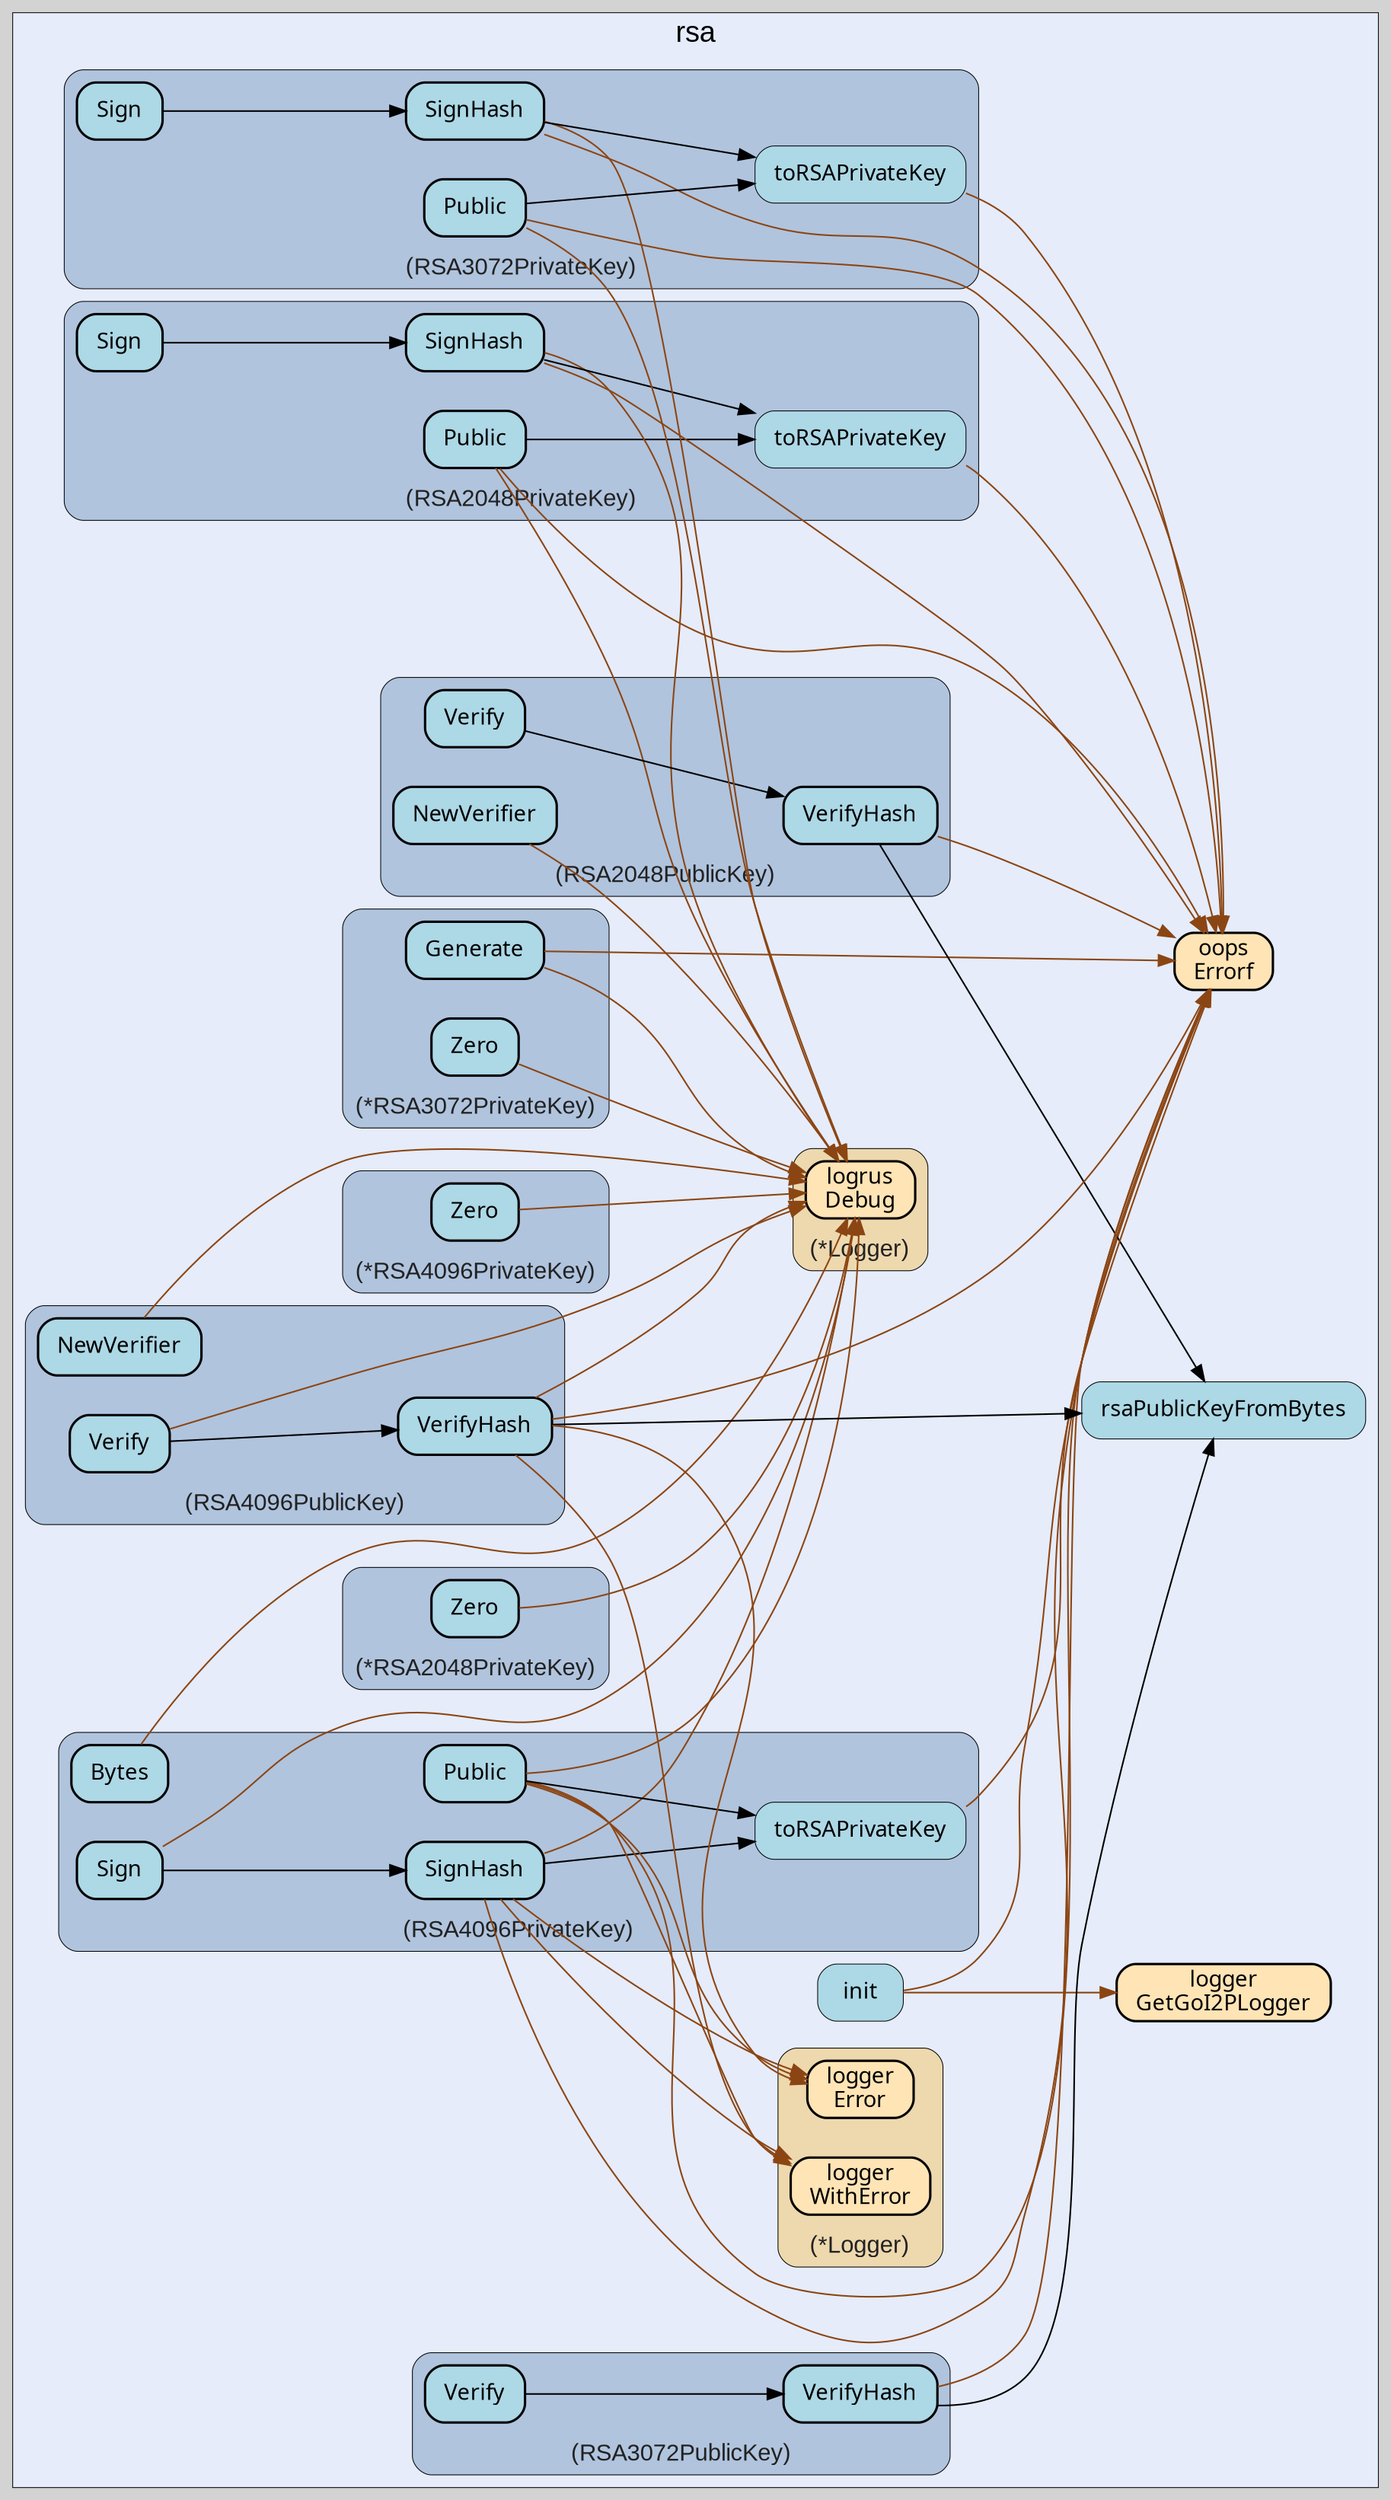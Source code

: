 digraph gocallvis {
    label="";
    labeljust="l";
    fontname="Arial";
    fontsize="14";
    rankdir="LR";
    bgcolor="lightgray";
    style="solid";
    penwidth="0.5";
    pad="0.0";
    nodesep="0.35";

    node [shape="box" style="filled,rounded" fillcolor="honeydew" fontname="Verdana" penwidth="1.0" margin="0.16,0.0"];
    edge [minlen="2"]

    subgraph "cluster_focus" {
        bgcolor="#e6ecfa";
label="rsa";
labelloc="t";
labeljust="c";
fontsize="18";
        
        "github.com/samber/oops.Errorf" [ fillcolor="moccasin" label="oops\nErrorf" penwidth="1.5" tooltip="github.com/samber/oops.Errorf | defined in oops.go:34" ]
        "github.com/go-i2p/crypto/rsa.rsaPublicKeyFromBytes" [ tooltip="github.com/go-i2p/crypto/rsa.rsaPublicKeyFromBytes | defined in utils.go:13" fillcolor="lightblue" label="rsaPublicKeyFromBytes" penwidth="0.5" ]
        "github.com/go-i2p/crypto/rsa.init" [ fillcolor="lightblue" label="init" penwidth="0.5" tooltip="github.com/go-i2p/crypto/rsa.init | defined in .:0\nat constants.go:10: calling [github.com/go-i2p/logger.GetGoI2PLogger]\nat constants.go:14: calling [github.com/samber/oops.Errorf]\nat constants.go:15: calling [github.com/samber/oops.Errorf]\nat constants.go:16: calling [github.com/samber/oops.Errorf]\nat constants.go:17: calling [github.com/samber/oops.Errorf]" ]
        "github.com/go-i2p/logger.GetGoI2PLogger" [ tooltip="github.com/go-i2p/logger.GetGoI2PLogger | defined in log.go:120" fillcolor="moccasin" label="logger\nGetGoI2PLogger" penwidth="1.5" ]
        
        subgraph "cluster_*github.com/go-i2p/crypto/rsa.RSA2048PrivateKey" {
        style="rounded,filled";
fillcolor="lightsteelblue";
label="(*RSA2048PrivateKey)";
penwidth="0.5";
fontsize="15";
fontcolor="#222222";
labelloc="b";
tooltip="type: *github.com/go-i2p/crypto/rsa.RSA2048PrivateKey";
        
        "(*github.com/go-i2p/crypto/rsa.RSA2048PrivateKey).Zero" [ fillcolor="lightblue" label="Zero" penwidth="1.5" tooltip="(*github.com/go-i2p/crypto/rsa.RSA2048PrivateKey).Zero | defined in rsa2048_private.go:78\nat rsa2048_private.go:83: calling [(*github.com/sirupsen/logrus.Logger).Debug]" ]
        
    }

        subgraph "cluster_*github.com/go-i2p/crypto/rsa.RSA3072PrivateKey" {
        fontsize="15";
fontcolor="#222222";
labelloc="b";
style="rounded,filled";
penwidth="0.5";
fillcolor="lightsteelblue";
label="(*RSA3072PrivateKey)";
tooltip="type: *github.com/go-i2p/crypto/rsa.RSA3072PrivateKey";
        
        "(*github.com/go-i2p/crypto/rsa.RSA3072PrivateKey).Zero" [ label="Zero" penwidth="1.5" tooltip="(*github.com/go-i2p/crypto/rsa.RSA3072PrivateKey).Zero | defined in rsa3072_private.go:84\nat rsa3072_private.go:89: calling [(*github.com/sirupsen/logrus.Logger).Debug]" fillcolor="lightblue" ]
        "(*github.com/go-i2p/crypto/rsa.RSA3072PrivateKey).Generate" [ fillcolor="lightblue" label="Generate" penwidth="1.5" tooltip="(*github.com/go-i2p/crypto/rsa.RSA3072PrivateKey).Generate | defined in rsa3072_private.go:123\nat rsa3072_private.go:149: calling [(*github.com/sirupsen/logrus.Logger).Debug]\nat rsa3072_private.go:127: calling [github.com/samber/oops.Errorf]\nat rsa3072_private.go:136: calling [github.com/samber/oops.Errorf]\nat rsa3072_private.go:144: calling [github.com/samber/oops.Errorf]" ]
        
    }

        subgraph "cluster_*github.com/go-i2p/crypto/rsa.RSA4096PrivateKey" {
        penwidth="0.5";
fontsize="15";
fontcolor="#222222";
labelloc="b";
style="rounded,filled";
label="(*RSA4096PrivateKey)";
fillcolor="lightsteelblue";
tooltip="type: *github.com/go-i2p/crypto/rsa.RSA4096PrivateKey";
        
        "(*github.com/go-i2p/crypto/rsa.RSA4096PrivateKey).Zero" [ label="Zero" penwidth="1.5" tooltip="(*github.com/go-i2p/crypto/rsa.RSA4096PrivateKey).Zero | defined in rsa4096_private.go:114\nat rsa4096_private.go:115: calling [(*github.com/sirupsen/logrus.Logger).Debug]" fillcolor="lightblue" ]
        
    }

        subgraph "cluster_*github.com/go-i2p/logger.Logger" {
        style="rounded,filled";
fillcolor="wheat2";
label="(*Logger)";
tooltip="type: *github.com/go-i2p/logger.Logger";
penwidth="0.5";
fontsize="15";
fontcolor="#222222";
labelloc="b";
        
        "(*github.com/go-i2p/logger.Logger).WithError" [ fillcolor="moccasin" label="logger\nWithError" penwidth="1.5" tooltip="(*github.com/go-i2p/logger.Logger).WithError | defined in log.go:66" ]
        "(*github.com/go-i2p/logger.Logger).Error" [ fillcolor="moccasin" label="logger\nError" penwidth="1.5" tooltip="(*github.com/go-i2p/logger.Logger).Error | defined in log.go:42" ]
        
    }

        subgraph "cluster_*github.com/sirupsen/logrus.Logger" {
        style="rounded,filled";
fillcolor="wheat2";
label="(*Logger)";
tooltip="type: *github.com/sirupsen/logrus.Logger";
penwidth="0.5";
fontsize="15";
fontcolor="#222222";
labelloc="b";
        
        "(*github.com/sirupsen/logrus.Logger).Debug" [ fillcolor="moccasin" label="logrus\nDebug" penwidth="1.5" tooltip="(*github.com/sirupsen/logrus.Logger).Debug | defined in logger.go:221" ]
        
    }

        subgraph "cluster_github.com/go-i2p/crypto/rsa.RSA2048PrivateKey" {
        fontsize="15";
style="rounded,filled";
fillcolor="lightsteelblue";
label="(RSA2048PrivateKey)";
tooltip="type: github.com/go-i2p/crypto/rsa.RSA2048PrivateKey";
fontcolor="#222222";
labelloc="b";
penwidth="0.5";
        
        "(github.com/go-i2p/crypto/rsa.RSA2048PrivateKey).toRSAPrivateKey" [ tooltip="(github.com/go-i2p/crypto/rsa.RSA2048PrivateKey).toRSAPrivateKey | defined in rsa2048_private.go:87\nat rsa2048_private.go:110: calling [github.com/samber/oops.Errorf]" fillcolor="lightblue" label="toRSAPrivateKey" penwidth="0.5" ]
        "(github.com/go-i2p/crypto/rsa.RSA2048PrivateKey).Public" [ tooltip="(github.com/go-i2p/crypto/rsa.RSA2048PrivateKey).Public | defined in rsa2048_private.go:53\nat rsa2048_private.go:54: calling [(github.com/go-i2p/crypto/rsa.RSA2048PrivateKey).toRSAPrivateKey]\nat rsa2048_private.go:72: calling [(*github.com/sirupsen/logrus.Logger).Debug]\nat rsa2048_private.go:56: calling [github.com/samber/oops.Errorf]" fillcolor="lightblue" label="Public" penwidth="1.5" ]
        "(github.com/go-i2p/crypto/rsa.RSA2048PrivateKey).SignHash" [ fillcolor="lightblue" label="SignHash" penwidth="1.5" tooltip="(github.com/go-i2p/crypto/rsa.RSA2048PrivateKey).SignHash | defined in rsa2048_private.go:28\nat rsa2048_private.go:32: calling [github.com/samber/oops.Errorf]\nat rsa2048_private.go:38: calling [github.com/samber/oops.Errorf]\nat rsa2048_private.go:41: calling [(*github.com/sirupsen/logrus.Logger).Debug]\nat rsa2048_private.go:30: calling [(github.com/go-i2p/crypto/rsa.RSA2048PrivateKey).toRSAPrivateKey]" ]
        "(github.com/go-i2p/crypto/rsa.RSA2048PrivateKey).Sign" [ label="Sign" penwidth="1.5" tooltip="(github.com/go-i2p/crypto/rsa.RSA2048PrivateKey).Sign | defined in rsa2048_private.go:20\nat rsa2048_private.go:23: calling [(github.com/go-i2p/crypto/rsa.RSA2048PrivateKey).SignHash]" fillcolor="lightblue" ]
        
    }

        subgraph "cluster_github.com/go-i2p/crypto/rsa.RSA2048PublicKey" {
        fontcolor="#222222";
style="rounded,filled";
label="(RSA2048PublicKey)";
penwidth="0.5";
labelloc="b";
fillcolor="lightsteelblue";
tooltip="type: github.com/go-i2p/crypto/rsa.RSA2048PublicKey";
fontsize="15";
        
        "(github.com/go-i2p/crypto/rsa.RSA2048PublicKey).NewVerifier" [ tooltip="(github.com/go-i2p/crypto/rsa.RSA2048PublicKey).NewVerifier | defined in rsa2048_public.go:60\nat rsa2048_public.go:61: calling [(*github.com/sirupsen/logrus.Logger).Debug]" fillcolor="lightblue" label="NewVerifier" penwidth="1.5" ]
        "(github.com/go-i2p/crypto/rsa.RSA2048PublicKey).VerifyHash" [ fillcolor="lightblue" label="VerifyHash" penwidth="1.5" tooltip="(github.com/go-i2p/crypto/rsa.RSA2048PublicKey).VerifyHash | defined in rsa2048_public.go:26\nat rsa2048_public.go:29: calling [github.com/samber/oops.Errorf]\nat rsa2048_public.go:34: calling [github.com/samber/oops.Errorf]\nat rsa2048_public.go:40: calling [github.com/samber/oops.Errorf]\nat rsa2048_public.go:27: calling [github.com/go-i2p/crypto/rsa.rsaPublicKeyFromBytes]" ]
        "(github.com/go-i2p/crypto/rsa.RSA2048PublicKey).Verify" [ tooltip="(github.com/go-i2p/crypto/rsa.RSA2048PublicKey).Verify | defined in rsa2048_public.go:18\nat rsa2048_public.go:21: calling [(github.com/go-i2p/crypto/rsa.RSA2048PublicKey).VerifyHash]" fillcolor="lightblue" label="Verify" penwidth="1.5" ]
        
    }

        subgraph "cluster_github.com/go-i2p/crypto/rsa.RSA3072PrivateKey" {
        fontcolor="#222222";
style="rounded,filled";
fillcolor="lightsteelblue";
label="(RSA3072PrivateKey)";
tooltip="type: github.com/go-i2p/crypto/rsa.RSA3072PrivateKey";
penwidth="0.5";
fontsize="15";
labelloc="b";
        
        "(github.com/go-i2p/crypto/rsa.RSA3072PrivateKey).toRSAPrivateKey" [ tooltip="(github.com/go-i2p/crypto/rsa.RSA3072PrivateKey).toRSAPrivateKey | defined in rsa3072_private.go:93\nat rsa3072_private.go:116: calling [github.com/samber/oops.Errorf]" fillcolor="lightblue" label="toRSAPrivateKey" penwidth="0.5" ]
        "(github.com/go-i2p/crypto/rsa.RSA3072PrivateKey).SignHash" [ penwidth="1.5" tooltip="(github.com/go-i2p/crypto/rsa.RSA3072PrivateKey).SignHash | defined in rsa3072_private.go:36\nat rsa3072_private.go:38: calling [(github.com/go-i2p/crypto/rsa.RSA3072PrivateKey).toRSAPrivateKey]\nat rsa3072_private.go:49: calling [(*github.com/sirupsen/logrus.Logger).Debug]\nat rsa3072_private.go:40: calling [github.com/samber/oops.Errorf]\nat rsa3072_private.go:46: calling [github.com/samber/oops.Errorf]" fillcolor="lightblue" label="SignHash" ]
        "(github.com/go-i2p/crypto/rsa.RSA3072PrivateKey).Sign" [ fillcolor="lightblue" label="Sign" penwidth="1.5" tooltip="(github.com/go-i2p/crypto/rsa.RSA3072PrivateKey).Sign | defined in rsa3072_private.go:29\nat rsa3072_private.go:32: calling [(github.com/go-i2p/crypto/rsa.RSA3072PrivateKey).SignHash]" ]
        "(github.com/go-i2p/crypto/rsa.RSA3072PrivateKey).Public" [ fillcolor="lightblue" label="Public" penwidth="1.5" tooltip="(github.com/go-i2p/crypto/rsa.RSA3072PrivateKey).Public | defined in rsa3072_private.go:59\nat rsa3072_private.go:63: calling [github.com/samber/oops.Errorf]\nat rsa3072_private.go:79: calling [(*github.com/sirupsen/logrus.Logger).Debug]\nat rsa3072_private.go:61: calling [(github.com/go-i2p/crypto/rsa.RSA3072PrivateKey).toRSAPrivateKey]" ]
        
    }

        subgraph "cluster_github.com/go-i2p/crypto/rsa.RSA3072PublicKey" {
        label="(RSA3072PublicKey)";
penwidth="0.5";
fontsize="15";
fontcolor="#222222";
style="rounded,filled";
tooltip="type: github.com/go-i2p/crypto/rsa.RSA3072PublicKey";
labelloc="b";
fillcolor="lightsteelblue";
        
        "(github.com/go-i2p/crypto/rsa.RSA3072PublicKey).VerifyHash" [ tooltip="(github.com/go-i2p/crypto/rsa.RSA3072PublicKey).VerifyHash | defined in rsa3072_public.go:24\nat rsa3072_public.go:27: calling [github.com/samber/oops.Errorf]\nat rsa3072_public.go:33: calling [github.com/samber/oops.Errorf]\nat rsa3072_public.go:39: calling [github.com/samber/oops.Errorf]\nat rsa3072_public.go:25: calling [github.com/go-i2p/crypto/rsa.rsaPublicKeyFromBytes]" fillcolor="lightblue" label="VerifyHash" penwidth="1.5" ]
        "(github.com/go-i2p/crypto/rsa.RSA3072PublicKey).Verify" [ penwidth="1.5" tooltip="(github.com/go-i2p/crypto/rsa.RSA3072PublicKey).Verify | defined in rsa3072_public.go:17\nat rsa3072_public.go:20: calling [(github.com/go-i2p/crypto/rsa.RSA3072PublicKey).VerifyHash]" fillcolor="lightblue" label="Verify" ]
        
    }

        subgraph "cluster_github.com/go-i2p/crypto/rsa.RSA4096PrivateKey" {
        fontcolor="#222222";
tooltip="type: github.com/go-i2p/crypto/rsa.RSA4096PrivateKey";
labelloc="b";
style="rounded,filled";
fillcolor="lightsteelblue";
label="(RSA4096PrivateKey)";
penwidth="0.5";
fontsize="15";
        
        "(github.com/go-i2p/crypto/rsa.RSA4096PrivateKey).Bytes" [ fillcolor="lightblue" label="Bytes" penwidth="1.5" tooltip="(github.com/go-i2p/crypto/rsa.RSA4096PrivateKey).Bytes | defined in rsa4096_private.go:52\nat rsa4096_private.go:53: calling [(*github.com/sirupsen/logrus.Logger).Debug]" ]
        "(github.com/go-i2p/crypto/rsa.RSA4096PrivateKey).SignHash" [ fillcolor="lightblue" label="SignHash" penwidth="1.5" tooltip="(github.com/go-i2p/crypto/rsa.RSA4096PrivateKey).SignHash | defined in rsa4096_private.go:29\nat rsa4096_private.go:30: calling [(*github.com/sirupsen/logrus.Logger).Debug]\nat rsa4096_private.go:46: calling [(*github.com/sirupsen/logrus.Logger).Debug]\nat rsa4096_private.go:35: calling [(*github.com/go-i2p/logger.Logger).Error]\nat rsa4096_private.go:42: calling [(*github.com/go-i2p/logger.Logger).Error]\nat rsa4096_private.go:33: calling [(github.com/go-i2p/crypto/rsa.RSA4096PrivateKey).toRSAPrivateKey]\nat rsa4096_private.go:36: calling [github.com/samber/oops.Errorf]\nat rsa4096_private.go:43: calling [github.com/samber/oops.Errorf]\nat rsa4096_private.go:35: calling [(*github.com/go-i2p/logger.Logger).WithError]\nat rsa4096_private.go:42: calling [(*github.com/go-i2p/logger.Logger).WithError]" ]
        "(github.com/go-i2p/crypto/rsa.RSA4096PrivateKey).toRSAPrivateKey" [ label="toRSAPrivateKey" penwidth="0.5" tooltip="(github.com/go-i2p/crypto/rsa.RSA4096PrivateKey).toRSAPrivateKey | defined in rsa4096_private.go:83\nat rsa4096_private.go:106: calling [github.com/samber/oops.Errorf]" fillcolor="lightblue" ]
        "(github.com/go-i2p/crypto/rsa.RSA4096PrivateKey).Public" [ fillcolor="lightblue" label="Public" penwidth="1.5" tooltip="(github.com/go-i2p/crypto/rsa.RSA4096PrivateKey).Public | defined in rsa4096_private.go:59\nat rsa4096_private.go:60: calling [(*github.com/sirupsen/logrus.Logger).Debug]\nat rsa4096_private.go:78: calling [(*github.com/sirupsen/logrus.Logger).Debug]\nat rsa4096_private.go:63: calling [(github.com/go-i2p/crypto/rsa.RSA4096PrivateKey).toRSAPrivateKey]\nat rsa4096_private.go:65: calling [(*github.com/go-i2p/logger.Logger).Error]\nat rsa4096_private.go:65: calling [(*github.com/go-i2p/logger.Logger).WithError]\nat rsa4096_private.go:66: calling [github.com/samber/oops.Errorf]" ]
        "(github.com/go-i2p/crypto/rsa.RSA4096PrivateKey).Sign" [ tooltip="(github.com/go-i2p/crypto/rsa.RSA4096PrivateKey).Sign | defined in rsa4096_private.go:20\nat rsa4096_private.go:21: calling [(*github.com/sirupsen/logrus.Logger).Debug]\nat rsa4096_private.go:24: calling [(github.com/go-i2p/crypto/rsa.RSA4096PrivateKey).SignHash]" fillcolor="lightblue" label="Sign" penwidth="1.5" ]
        
    }

        subgraph "cluster_github.com/go-i2p/crypto/rsa.RSA4096PublicKey" {
        tooltip="type: github.com/go-i2p/crypto/rsa.RSA4096PublicKey";
penwidth="0.5";
fontsize="15";
fontcolor="#222222";
labelloc="b";
style="rounded,filled";
fillcolor="lightsteelblue";
label="(RSA4096PublicKey)";
        
        "(github.com/go-i2p/crypto/rsa.RSA4096PublicKey).NewVerifier" [ label="NewVerifier" penwidth="1.5" tooltip="(github.com/go-i2p/crypto/rsa.RSA4096PublicKey).NewVerifier | defined in rsa4096_public.go:65\nat rsa4096_public.go:66: calling [(*github.com/sirupsen/logrus.Logger).Debug]" fillcolor="lightblue" ]
        "(github.com/go-i2p/crypto/rsa.RSA4096PublicKey).VerifyHash" [ fillcolor="lightblue" label="VerifyHash" penwidth="1.5" tooltip="(github.com/go-i2p/crypto/rsa.RSA4096PublicKey).VerifyHash | defined in rsa4096_public.go:27\nat rsa4096_public.go:32: calling [github.com/samber/oops.Errorf]\nat rsa4096_public.go:37: calling [github.com/samber/oops.Errorf]\nat rsa4096_public.go:44: calling [github.com/samber/oops.Errorf]\nat rsa4096_public.go:31: calling [(*github.com/go-i2p/logger.Logger).Error]\nat rsa4096_public.go:31: calling [(*github.com/go-i2p/logger.Logger).WithError]\nat rsa4096_public.go:28: calling [(*github.com/sirupsen/logrus.Logger).Debug]\nat rsa4096_public.go:47: calling [(*github.com/sirupsen/logrus.Logger).Debug]\nat rsa4096_public.go:29: calling [github.com/go-i2p/crypto/rsa.rsaPublicKeyFromBytes]" ]
        "(github.com/go-i2p/crypto/rsa.RSA4096PublicKey).Verify" [ penwidth="1.5" tooltip="(github.com/go-i2p/crypto/rsa.RSA4096PublicKey).Verify | defined in rsa4096_public.go:18\nat rsa4096_public.go:19: calling [(*github.com/sirupsen/logrus.Logger).Debug]\nat rsa4096_public.go:22: calling [(github.com/go-i2p/crypto/rsa.RSA4096PublicKey).VerifyHash]" fillcolor="lightblue" label="Verify" ]
        
    }

    }

    "(github.com/go-i2p/crypto/rsa.RSA2048PrivateKey).Public" -> "(github.com/go-i2p/crypto/rsa.RSA2048PrivateKey).toRSAPrivateKey" [ tooltip="at rsa2048_private.go:54: calling [(github.com/go-i2p/crypto/rsa.RSA2048PrivateKey).toRSAPrivateKey]" ]
    "(github.com/go-i2p/crypto/rsa.RSA2048PublicKey).VerifyHash" -> "github.com/samber/oops.Errorf" [ color="saddlebrown" tooltip="at rsa2048_public.go:29: calling [github.com/samber/oops.Errorf]\nat rsa2048_public.go:34: calling [github.com/samber/oops.Errorf]\nat rsa2048_public.go:40: calling [github.com/samber/oops.Errorf]" ]
    "(github.com/go-i2p/crypto/rsa.RSA2048PrivateKey).SignHash" -> "github.com/samber/oops.Errorf" [ color="saddlebrown" tooltip="at rsa2048_private.go:32: calling [github.com/samber/oops.Errorf]\nat rsa2048_private.go:38: calling [github.com/samber/oops.Errorf]" ]
    "(github.com/go-i2p/crypto/rsa.RSA2048PrivateKey).SignHash" -> "(*github.com/sirupsen/logrus.Logger).Debug" [ color="saddlebrown" tooltip="at rsa2048_private.go:41: calling [(*github.com/sirupsen/logrus.Logger).Debug]" ]
    "(github.com/go-i2p/crypto/rsa.RSA4096PrivateKey).SignHash" -> "(*github.com/sirupsen/logrus.Logger).Debug" [ color="saddlebrown" tooltip="at rsa4096_private.go:30: calling [(*github.com/sirupsen/logrus.Logger).Debug]\nat rsa4096_private.go:46: calling [(*github.com/sirupsen/logrus.Logger).Debug]" ]
    "(github.com/go-i2p/crypto/rsa.RSA4096PrivateKey).Public" -> "(*github.com/sirupsen/logrus.Logger).Debug" [ color="saddlebrown" tooltip="at rsa4096_private.go:60: calling [(*github.com/sirupsen/logrus.Logger).Debug]\nat rsa4096_private.go:78: calling [(*github.com/sirupsen/logrus.Logger).Debug]" ]
    "(github.com/go-i2p/crypto/rsa.RSA4096PrivateKey).Public" -> "(github.com/go-i2p/crypto/rsa.RSA4096PrivateKey).toRSAPrivateKey" [ tooltip="at rsa4096_private.go:63: calling [(github.com/go-i2p/crypto/rsa.RSA4096PrivateKey).toRSAPrivateKey]" ]
    "(github.com/go-i2p/crypto/rsa.RSA4096PrivateKey).Public" -> "(*github.com/go-i2p/logger.Logger).Error" [ color="saddlebrown" tooltip="at rsa4096_private.go:65: calling [(*github.com/go-i2p/logger.Logger).Error]" ]
    "(github.com/go-i2p/crypto/rsa.RSA3072PrivateKey).SignHash" -> "(github.com/go-i2p/crypto/rsa.RSA3072PrivateKey).toRSAPrivateKey" [ tooltip="at rsa3072_private.go:38: calling [(github.com/go-i2p/crypto/rsa.RSA3072PrivateKey).toRSAPrivateKey]" ]
    "(github.com/go-i2p/crypto/rsa.RSA2048PrivateKey).Public" -> "(*github.com/sirupsen/logrus.Logger).Debug" [ color="saddlebrown" tooltip="at rsa2048_private.go:72: calling [(*github.com/sirupsen/logrus.Logger).Debug]" ]
    "(github.com/go-i2p/crypto/rsa.RSA3072PublicKey).VerifyHash" -> "github.com/samber/oops.Errorf" [ color="saddlebrown" tooltip="at rsa3072_public.go:27: calling [github.com/samber/oops.Errorf]\nat rsa3072_public.go:33: calling [github.com/samber/oops.Errorf]\nat rsa3072_public.go:39: calling [github.com/samber/oops.Errorf]" ]
    "(github.com/go-i2p/crypto/rsa.RSA4096PublicKey).VerifyHash" -> "github.com/samber/oops.Errorf" [ color="saddlebrown" tooltip="at rsa4096_public.go:32: calling [github.com/samber/oops.Errorf]\nat rsa4096_public.go:37: calling [github.com/samber/oops.Errorf]\nat rsa4096_public.go:44: calling [github.com/samber/oops.Errorf]" ]
    "github.com/go-i2p/crypto/rsa.init" -> "github.com/go-i2p/logger.GetGoI2PLogger" [ color="saddlebrown" tooltip="at constants.go:10: calling [github.com/go-i2p/logger.GetGoI2PLogger]" ]
    "(github.com/go-i2p/crypto/rsa.RSA4096PrivateKey).SignHash" -> "(*github.com/go-i2p/logger.Logger).Error" [ color="saddlebrown" tooltip="at rsa4096_private.go:35: calling [(*github.com/go-i2p/logger.Logger).Error]\nat rsa4096_private.go:42: calling [(*github.com/go-i2p/logger.Logger).Error]" ]
    "(github.com/go-i2p/crypto/rsa.RSA2048PrivateKey).Sign" -> "(github.com/go-i2p/crypto/rsa.RSA2048PrivateKey).SignHash" [ tooltip="at rsa2048_private.go:23: calling [(github.com/go-i2p/crypto/rsa.RSA2048PrivateKey).SignHash]" ]
    "(github.com/go-i2p/crypto/rsa.RSA4096PrivateKey).Sign" -> "(*github.com/sirupsen/logrus.Logger).Debug" [ color="saddlebrown" tooltip="at rsa4096_private.go:21: calling [(*github.com/sirupsen/logrus.Logger).Debug]" ]
    "(*github.com/go-i2p/crypto/rsa.RSA3072PrivateKey).Zero" -> "(*github.com/sirupsen/logrus.Logger).Debug" [ color="saddlebrown" tooltip="at rsa3072_private.go:89: calling [(*github.com/sirupsen/logrus.Logger).Debug]" ]
    "(github.com/go-i2p/crypto/rsa.RSA4096PublicKey).VerifyHash" -> "(*github.com/go-i2p/logger.Logger).Error" [ color="saddlebrown" tooltip="at rsa4096_public.go:31: calling [(*github.com/go-i2p/logger.Logger).Error]" ]
    "(*github.com/go-i2p/crypto/rsa.RSA3072PrivateKey).Generate" -> "(*github.com/sirupsen/logrus.Logger).Debug" [ color="saddlebrown" tooltip="at rsa3072_private.go:149: calling [(*github.com/sirupsen/logrus.Logger).Debug]" ]
    "(github.com/go-i2p/crypto/rsa.RSA4096PrivateKey).Bytes" -> "(*github.com/sirupsen/logrus.Logger).Debug" [ color="saddlebrown" tooltip="at rsa4096_private.go:53: calling [(*github.com/sirupsen/logrus.Logger).Debug]" ]
    "(*github.com/go-i2p/crypto/rsa.RSA4096PrivateKey).Zero" -> "(*github.com/sirupsen/logrus.Logger).Debug" [ color="saddlebrown" tooltip="at rsa4096_private.go:115: calling [(*github.com/sirupsen/logrus.Logger).Debug]" ]
    "(github.com/go-i2p/crypto/rsa.RSA4096PrivateKey).SignHash" -> "(github.com/go-i2p/crypto/rsa.RSA4096PrivateKey).toRSAPrivateKey" [ tooltip="at rsa4096_private.go:33: calling [(github.com/go-i2p/crypto/rsa.RSA4096PrivateKey).toRSAPrivateKey]" ]
    "(github.com/go-i2p/crypto/rsa.RSA4096PrivateKey).SignHash" -> "github.com/samber/oops.Errorf" [ color="saddlebrown" tooltip="at rsa4096_private.go:36: calling [github.com/samber/oops.Errorf]\nat rsa4096_private.go:43: calling [github.com/samber/oops.Errorf]" ]
    "(github.com/go-i2p/crypto/rsa.RSA3072PrivateKey).Public" -> "github.com/samber/oops.Errorf" [ color="saddlebrown" tooltip="at rsa3072_private.go:63: calling [github.com/samber/oops.Errorf]" ]
    "(github.com/go-i2p/crypto/rsa.RSA3072PrivateKey).toRSAPrivateKey" -> "github.com/samber/oops.Errorf" [ color="saddlebrown" tooltip="at rsa3072_private.go:116: calling [github.com/samber/oops.Errorf]" ]
    "(github.com/go-i2p/crypto/rsa.RSA2048PublicKey).NewVerifier" -> "(*github.com/sirupsen/logrus.Logger).Debug" [ color="saddlebrown" tooltip="at rsa2048_public.go:61: calling [(*github.com/sirupsen/logrus.Logger).Debug]" ]
    "(github.com/go-i2p/crypto/rsa.RSA4096PublicKey).VerifyHash" -> "(*github.com/go-i2p/logger.Logger).WithError" [ tooltip="at rsa4096_public.go:31: calling [(*github.com/go-i2p/logger.Logger).WithError]" color="saddlebrown" ]
    "(github.com/go-i2p/crypto/rsa.RSA2048PrivateKey).SignHash" -> "(github.com/go-i2p/crypto/rsa.RSA2048PrivateKey).toRSAPrivateKey" [ tooltip="at rsa2048_private.go:30: calling [(github.com/go-i2p/crypto/rsa.RSA2048PrivateKey).toRSAPrivateKey]" ]
    "(github.com/go-i2p/crypto/rsa.RSA4096PrivateKey).toRSAPrivateKey" -> "github.com/samber/oops.Errorf" [ color="saddlebrown" tooltip="at rsa4096_private.go:106: calling [github.com/samber/oops.Errorf]" ]
    "(github.com/go-i2p/crypto/rsa.RSA4096PrivateKey).Sign" -> "(github.com/go-i2p/crypto/rsa.RSA4096PrivateKey).SignHash" [ tooltip="at rsa4096_private.go:24: calling [(github.com/go-i2p/crypto/rsa.RSA4096PrivateKey).SignHash]" ]
    "(github.com/go-i2p/crypto/rsa.RSA3072PrivateKey).Public" -> "(*github.com/sirupsen/logrus.Logger).Debug" [ color="saddlebrown" tooltip="at rsa3072_private.go:79: calling [(*github.com/sirupsen/logrus.Logger).Debug]" ]
    "(github.com/go-i2p/crypto/rsa.RSA3072PublicKey).VerifyHash" -> "github.com/go-i2p/crypto/rsa.rsaPublicKeyFromBytes" [ tooltip="at rsa3072_public.go:25: calling [github.com/go-i2p/crypto/rsa.rsaPublicKeyFromBytes]" ]
    "(*github.com/go-i2p/crypto/rsa.RSA3072PrivateKey).Generate" -> "github.com/samber/oops.Errorf" [ color="saddlebrown" tooltip="at rsa3072_private.go:127: calling [github.com/samber/oops.Errorf]\nat rsa3072_private.go:136: calling [github.com/samber/oops.Errorf]\nat rsa3072_private.go:144: calling [github.com/samber/oops.Errorf]" ]
    "(github.com/go-i2p/crypto/rsa.RSA4096PrivateKey).SignHash" -> "(*github.com/go-i2p/logger.Logger).WithError" [ color="saddlebrown" tooltip="at rsa4096_private.go:35: calling [(*github.com/go-i2p/logger.Logger).WithError]\nat rsa4096_private.go:42: calling [(*github.com/go-i2p/logger.Logger).WithError]" ]
    "(github.com/go-i2p/crypto/rsa.RSA4096PrivateKey).Public" -> "(*github.com/go-i2p/logger.Logger).WithError" [ color="saddlebrown" tooltip="at rsa4096_private.go:65: calling [(*github.com/go-i2p/logger.Logger).WithError]" ]
    "(github.com/go-i2p/crypto/rsa.RSA4096PublicKey).Verify" -> "(*github.com/sirupsen/logrus.Logger).Debug" [ tooltip="at rsa4096_public.go:19: calling [(*github.com/sirupsen/logrus.Logger).Debug]" color="saddlebrown" ]
    "(github.com/go-i2p/crypto/rsa.RSA4096PublicKey).Verify" -> "(github.com/go-i2p/crypto/rsa.RSA4096PublicKey).VerifyHash" [ tooltip="at rsa4096_public.go:22: calling [(github.com/go-i2p/crypto/rsa.RSA4096PublicKey).VerifyHash]" ]
    "(github.com/go-i2p/crypto/rsa.RSA3072PrivateKey).SignHash" -> "(*github.com/sirupsen/logrus.Logger).Debug" [ color="saddlebrown" tooltip="at rsa3072_private.go:49: calling [(*github.com/sirupsen/logrus.Logger).Debug]" ]
    "(github.com/go-i2p/crypto/rsa.RSA2048PrivateKey).Public" -> "github.com/samber/oops.Errorf" [ color="saddlebrown" tooltip="at rsa2048_private.go:56: calling [github.com/samber/oops.Errorf]" ]
    "github.com/go-i2p/crypto/rsa.init" -> "github.com/samber/oops.Errorf" [ color="saddlebrown" tooltip="at constants.go:14: calling [github.com/samber/oops.Errorf]\nat constants.go:15: calling [github.com/samber/oops.Errorf]\nat constants.go:16: calling [github.com/samber/oops.Errorf]\nat constants.go:17: calling [github.com/samber/oops.Errorf]" ]
    "(github.com/go-i2p/crypto/rsa.RSA2048PublicKey).Verify" -> "(github.com/go-i2p/crypto/rsa.RSA2048PublicKey).VerifyHash" [ tooltip="at rsa2048_public.go:21: calling [(github.com/go-i2p/crypto/rsa.RSA2048PublicKey).VerifyHash]" ]
    "(github.com/go-i2p/crypto/rsa.RSA4096PublicKey).NewVerifier" -> "(*github.com/sirupsen/logrus.Logger).Debug" [ color="saddlebrown" tooltip="at rsa4096_public.go:66: calling [(*github.com/sirupsen/logrus.Logger).Debug]" ]
    "(github.com/go-i2p/crypto/rsa.RSA2048PrivateKey).toRSAPrivateKey" -> "github.com/samber/oops.Errorf" [ tooltip="at rsa2048_private.go:110: calling [github.com/samber/oops.Errorf]" color="saddlebrown" ]
    "(github.com/go-i2p/crypto/rsa.RSA3072PrivateKey).Sign" -> "(github.com/go-i2p/crypto/rsa.RSA3072PrivateKey).SignHash" [ tooltip="at rsa3072_private.go:32: calling [(github.com/go-i2p/crypto/rsa.RSA3072PrivateKey).SignHash]" ]
    "(*github.com/go-i2p/crypto/rsa.RSA2048PrivateKey).Zero" -> "(*github.com/sirupsen/logrus.Logger).Debug" [ color="saddlebrown" tooltip="at rsa2048_private.go:83: calling [(*github.com/sirupsen/logrus.Logger).Debug]" ]
    "(github.com/go-i2p/crypto/rsa.RSA4096PublicKey).VerifyHash" -> "(*github.com/sirupsen/logrus.Logger).Debug" [ color="saddlebrown" tooltip="at rsa4096_public.go:28: calling [(*github.com/sirupsen/logrus.Logger).Debug]\nat rsa4096_public.go:47: calling [(*github.com/sirupsen/logrus.Logger).Debug]" ]
    "(github.com/go-i2p/crypto/rsa.RSA3072PrivateKey).Public" -> "(github.com/go-i2p/crypto/rsa.RSA3072PrivateKey).toRSAPrivateKey" [ tooltip="at rsa3072_private.go:61: calling [(github.com/go-i2p/crypto/rsa.RSA3072PrivateKey).toRSAPrivateKey]" ]
    "(github.com/go-i2p/crypto/rsa.RSA3072PrivateKey).SignHash" -> "github.com/samber/oops.Errorf" [ color="saddlebrown" tooltip="at rsa3072_private.go:40: calling [github.com/samber/oops.Errorf]\nat rsa3072_private.go:46: calling [github.com/samber/oops.Errorf]" ]
    "(github.com/go-i2p/crypto/rsa.RSA3072PublicKey).Verify" -> "(github.com/go-i2p/crypto/rsa.RSA3072PublicKey).VerifyHash" [ tooltip="at rsa3072_public.go:20: calling [(github.com/go-i2p/crypto/rsa.RSA3072PublicKey).VerifyHash]" ]
    "(github.com/go-i2p/crypto/rsa.RSA4096PublicKey).VerifyHash" -> "github.com/go-i2p/crypto/rsa.rsaPublicKeyFromBytes" [ tooltip="at rsa4096_public.go:29: calling [github.com/go-i2p/crypto/rsa.rsaPublicKeyFromBytes]" ]
    "(github.com/go-i2p/crypto/rsa.RSA2048PublicKey).VerifyHash" -> "github.com/go-i2p/crypto/rsa.rsaPublicKeyFromBytes" [ tooltip="at rsa2048_public.go:27: calling [github.com/go-i2p/crypto/rsa.rsaPublicKeyFromBytes]" ]
    "(github.com/go-i2p/crypto/rsa.RSA4096PrivateKey).Public" -> "github.com/samber/oops.Errorf" [ tooltip="at rsa4096_private.go:66: calling [github.com/samber/oops.Errorf]" color="saddlebrown" ]
}
